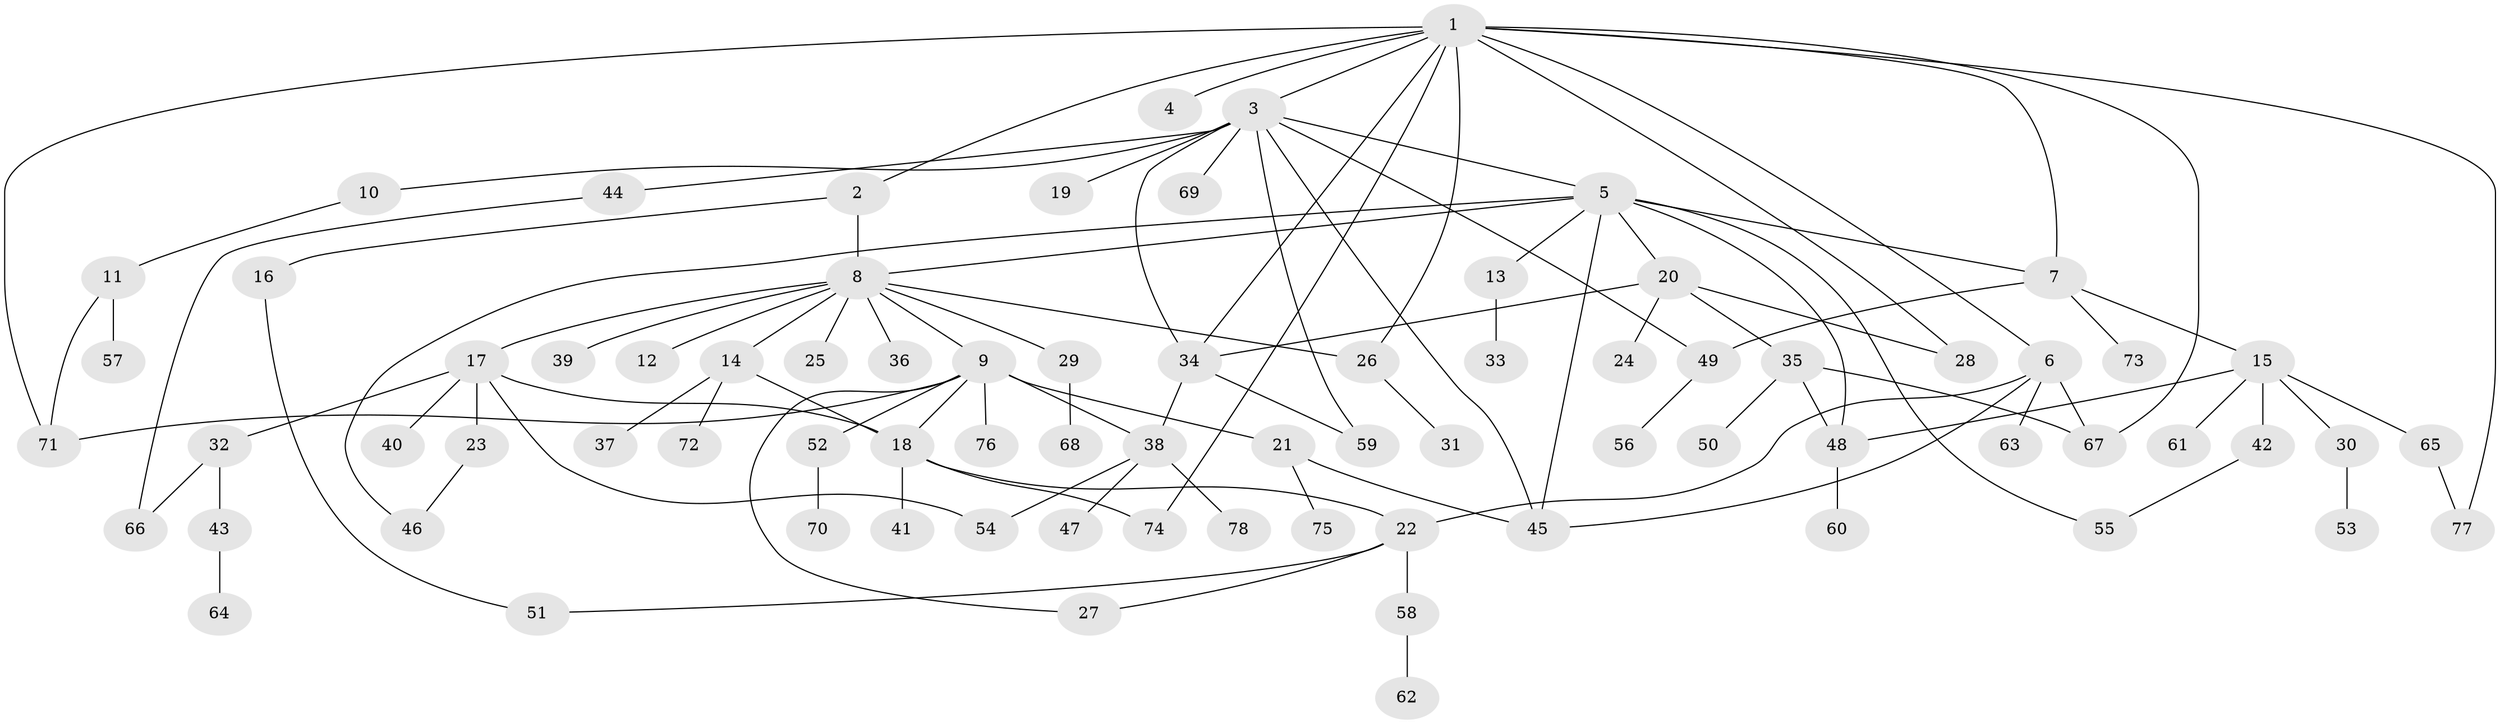 // Generated by graph-tools (version 1.1) at 2025/47/03/09/25 04:47:29]
// undirected, 78 vertices, 106 edges
graph export_dot {
graph [start="1"]
  node [color=gray90,style=filled];
  1;
  2;
  3;
  4;
  5;
  6;
  7;
  8;
  9;
  10;
  11;
  12;
  13;
  14;
  15;
  16;
  17;
  18;
  19;
  20;
  21;
  22;
  23;
  24;
  25;
  26;
  27;
  28;
  29;
  30;
  31;
  32;
  33;
  34;
  35;
  36;
  37;
  38;
  39;
  40;
  41;
  42;
  43;
  44;
  45;
  46;
  47;
  48;
  49;
  50;
  51;
  52;
  53;
  54;
  55;
  56;
  57;
  58;
  59;
  60;
  61;
  62;
  63;
  64;
  65;
  66;
  67;
  68;
  69;
  70;
  71;
  72;
  73;
  74;
  75;
  76;
  77;
  78;
  1 -- 2;
  1 -- 3;
  1 -- 4;
  1 -- 6;
  1 -- 7;
  1 -- 26;
  1 -- 28;
  1 -- 34;
  1 -- 67;
  1 -- 71;
  1 -- 74;
  1 -- 77;
  2 -- 8;
  2 -- 16;
  3 -- 5;
  3 -- 10;
  3 -- 19;
  3 -- 34;
  3 -- 44;
  3 -- 45;
  3 -- 49;
  3 -- 59;
  3 -- 69;
  5 -- 7;
  5 -- 8;
  5 -- 13;
  5 -- 20;
  5 -- 45;
  5 -- 46;
  5 -- 48;
  5 -- 55;
  6 -- 22;
  6 -- 45;
  6 -- 63;
  6 -- 67;
  7 -- 15;
  7 -- 49;
  7 -- 73;
  8 -- 9;
  8 -- 12;
  8 -- 14;
  8 -- 17;
  8 -- 25;
  8 -- 26;
  8 -- 29;
  8 -- 36;
  8 -- 39;
  9 -- 18;
  9 -- 21;
  9 -- 27;
  9 -- 38;
  9 -- 52;
  9 -- 71;
  9 -- 76;
  10 -- 11;
  11 -- 57;
  11 -- 71;
  13 -- 33;
  14 -- 18;
  14 -- 37;
  14 -- 72;
  15 -- 30;
  15 -- 42;
  15 -- 48;
  15 -- 61;
  15 -- 65;
  16 -- 51;
  17 -- 18;
  17 -- 23;
  17 -- 32;
  17 -- 40;
  17 -- 54;
  18 -- 22;
  18 -- 41;
  18 -- 74;
  20 -- 24;
  20 -- 28;
  20 -- 34;
  20 -- 35;
  21 -- 45;
  21 -- 75;
  22 -- 27;
  22 -- 51;
  22 -- 58;
  23 -- 46;
  26 -- 31;
  29 -- 68;
  30 -- 53;
  32 -- 43;
  32 -- 66;
  34 -- 38;
  34 -- 59;
  35 -- 48;
  35 -- 50;
  35 -- 67;
  38 -- 47;
  38 -- 54;
  38 -- 78;
  42 -- 55;
  43 -- 64;
  44 -- 66;
  48 -- 60;
  49 -- 56;
  52 -- 70;
  58 -- 62;
  65 -- 77;
}
